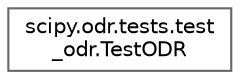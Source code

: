 digraph "Graphical Class Hierarchy"
{
 // LATEX_PDF_SIZE
  bgcolor="transparent";
  edge [fontname=Helvetica,fontsize=10,labelfontname=Helvetica,labelfontsize=10];
  node [fontname=Helvetica,fontsize=10,shape=box,height=0.2,width=0.4];
  rankdir="LR";
  Node0 [id="Node000000",label="scipy.odr.tests.test\l_odr.TestODR",height=0.2,width=0.4,color="grey40", fillcolor="white", style="filled",URL="$de/d2b/classscipy_1_1odr_1_1tests_1_1test__odr_1_1TestODR.html",tooltip=" "];
}

